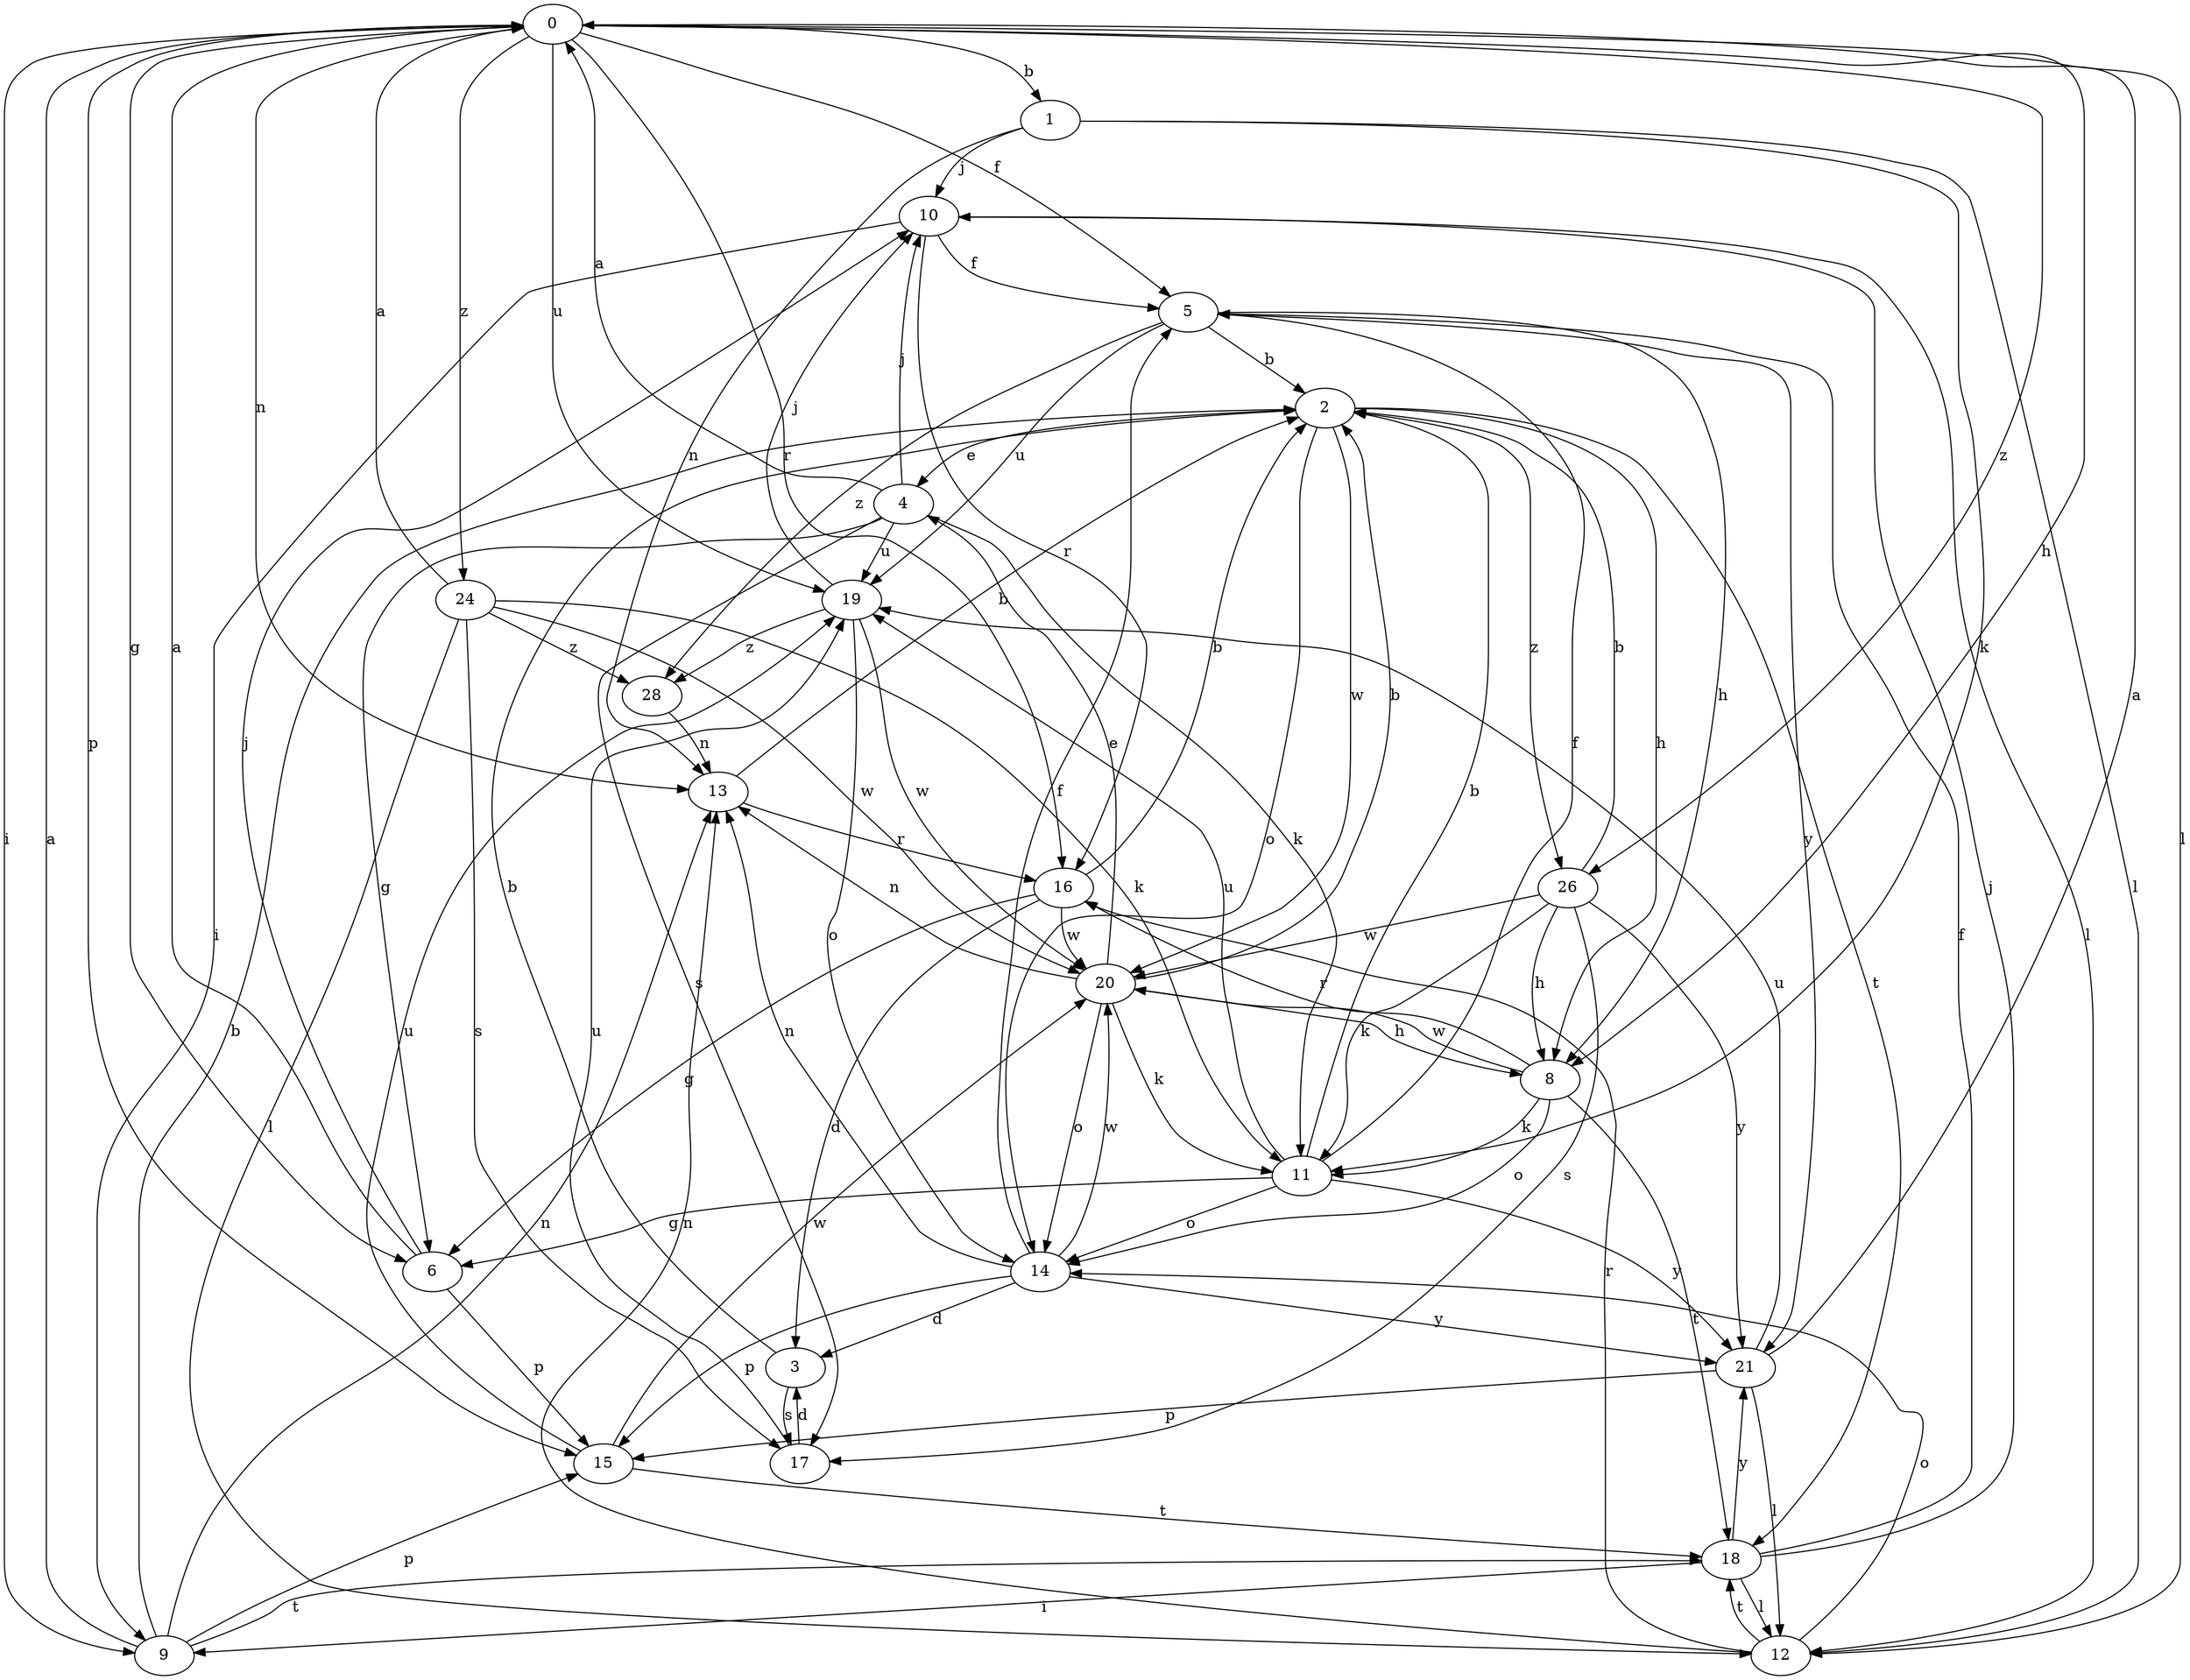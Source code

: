 strict digraph  {
0;
1;
2;
3;
4;
5;
6;
8;
9;
10;
11;
12;
13;
14;
15;
16;
17;
18;
19;
20;
21;
24;
26;
28;
0 -> 1  [label=b];
0 -> 5  [label=f];
0 -> 6  [label=g];
0 -> 8  [label=h];
0 -> 9  [label=i];
0 -> 12  [label=l];
0 -> 13  [label=n];
0 -> 15  [label=p];
0 -> 16  [label=r];
0 -> 19  [label=u];
0 -> 24  [label=z];
0 -> 26  [label=z];
1 -> 10  [label=j];
1 -> 11  [label=k];
1 -> 12  [label=l];
1 -> 13  [label=n];
2 -> 4  [label=e];
2 -> 8  [label=h];
2 -> 14  [label=o];
2 -> 18  [label=t];
2 -> 20  [label=w];
2 -> 26  [label=z];
3 -> 2  [label=b];
3 -> 17  [label=s];
4 -> 0  [label=a];
4 -> 6  [label=g];
4 -> 10  [label=j];
4 -> 11  [label=k];
4 -> 17  [label=s];
4 -> 19  [label=u];
5 -> 2  [label=b];
5 -> 8  [label=h];
5 -> 19  [label=u];
5 -> 21  [label=y];
5 -> 28  [label=z];
6 -> 0  [label=a];
6 -> 10  [label=j];
6 -> 15  [label=p];
8 -> 11  [label=k];
8 -> 14  [label=o];
8 -> 16  [label=r];
8 -> 18  [label=t];
8 -> 20  [label=w];
9 -> 0  [label=a];
9 -> 2  [label=b];
9 -> 13  [label=n];
9 -> 15  [label=p];
9 -> 18  [label=t];
10 -> 5  [label=f];
10 -> 9  [label=i];
10 -> 12  [label=l];
10 -> 16  [label=r];
11 -> 2  [label=b];
11 -> 5  [label=f];
11 -> 6  [label=g];
11 -> 14  [label=o];
11 -> 19  [label=u];
11 -> 21  [label=y];
12 -> 13  [label=n];
12 -> 14  [label=o];
12 -> 16  [label=r];
12 -> 18  [label=t];
13 -> 2  [label=b];
13 -> 16  [label=r];
14 -> 3  [label=d];
14 -> 5  [label=f];
14 -> 13  [label=n];
14 -> 15  [label=p];
14 -> 20  [label=w];
14 -> 21  [label=y];
15 -> 18  [label=t];
15 -> 19  [label=u];
15 -> 20  [label=w];
16 -> 2  [label=b];
16 -> 3  [label=d];
16 -> 6  [label=g];
16 -> 20  [label=w];
17 -> 3  [label=d];
17 -> 19  [label=u];
18 -> 5  [label=f];
18 -> 9  [label=i];
18 -> 10  [label=j];
18 -> 12  [label=l];
18 -> 21  [label=y];
19 -> 10  [label=j];
19 -> 14  [label=o];
19 -> 20  [label=w];
19 -> 28  [label=z];
20 -> 2  [label=b];
20 -> 4  [label=e];
20 -> 8  [label=h];
20 -> 11  [label=k];
20 -> 13  [label=n];
20 -> 14  [label=o];
21 -> 0  [label=a];
21 -> 12  [label=l];
21 -> 15  [label=p];
21 -> 19  [label=u];
24 -> 0  [label=a];
24 -> 11  [label=k];
24 -> 12  [label=l];
24 -> 17  [label=s];
24 -> 20  [label=w];
24 -> 28  [label=z];
26 -> 2  [label=b];
26 -> 8  [label=h];
26 -> 11  [label=k];
26 -> 17  [label=s];
26 -> 20  [label=w];
26 -> 21  [label=y];
28 -> 13  [label=n];
}
